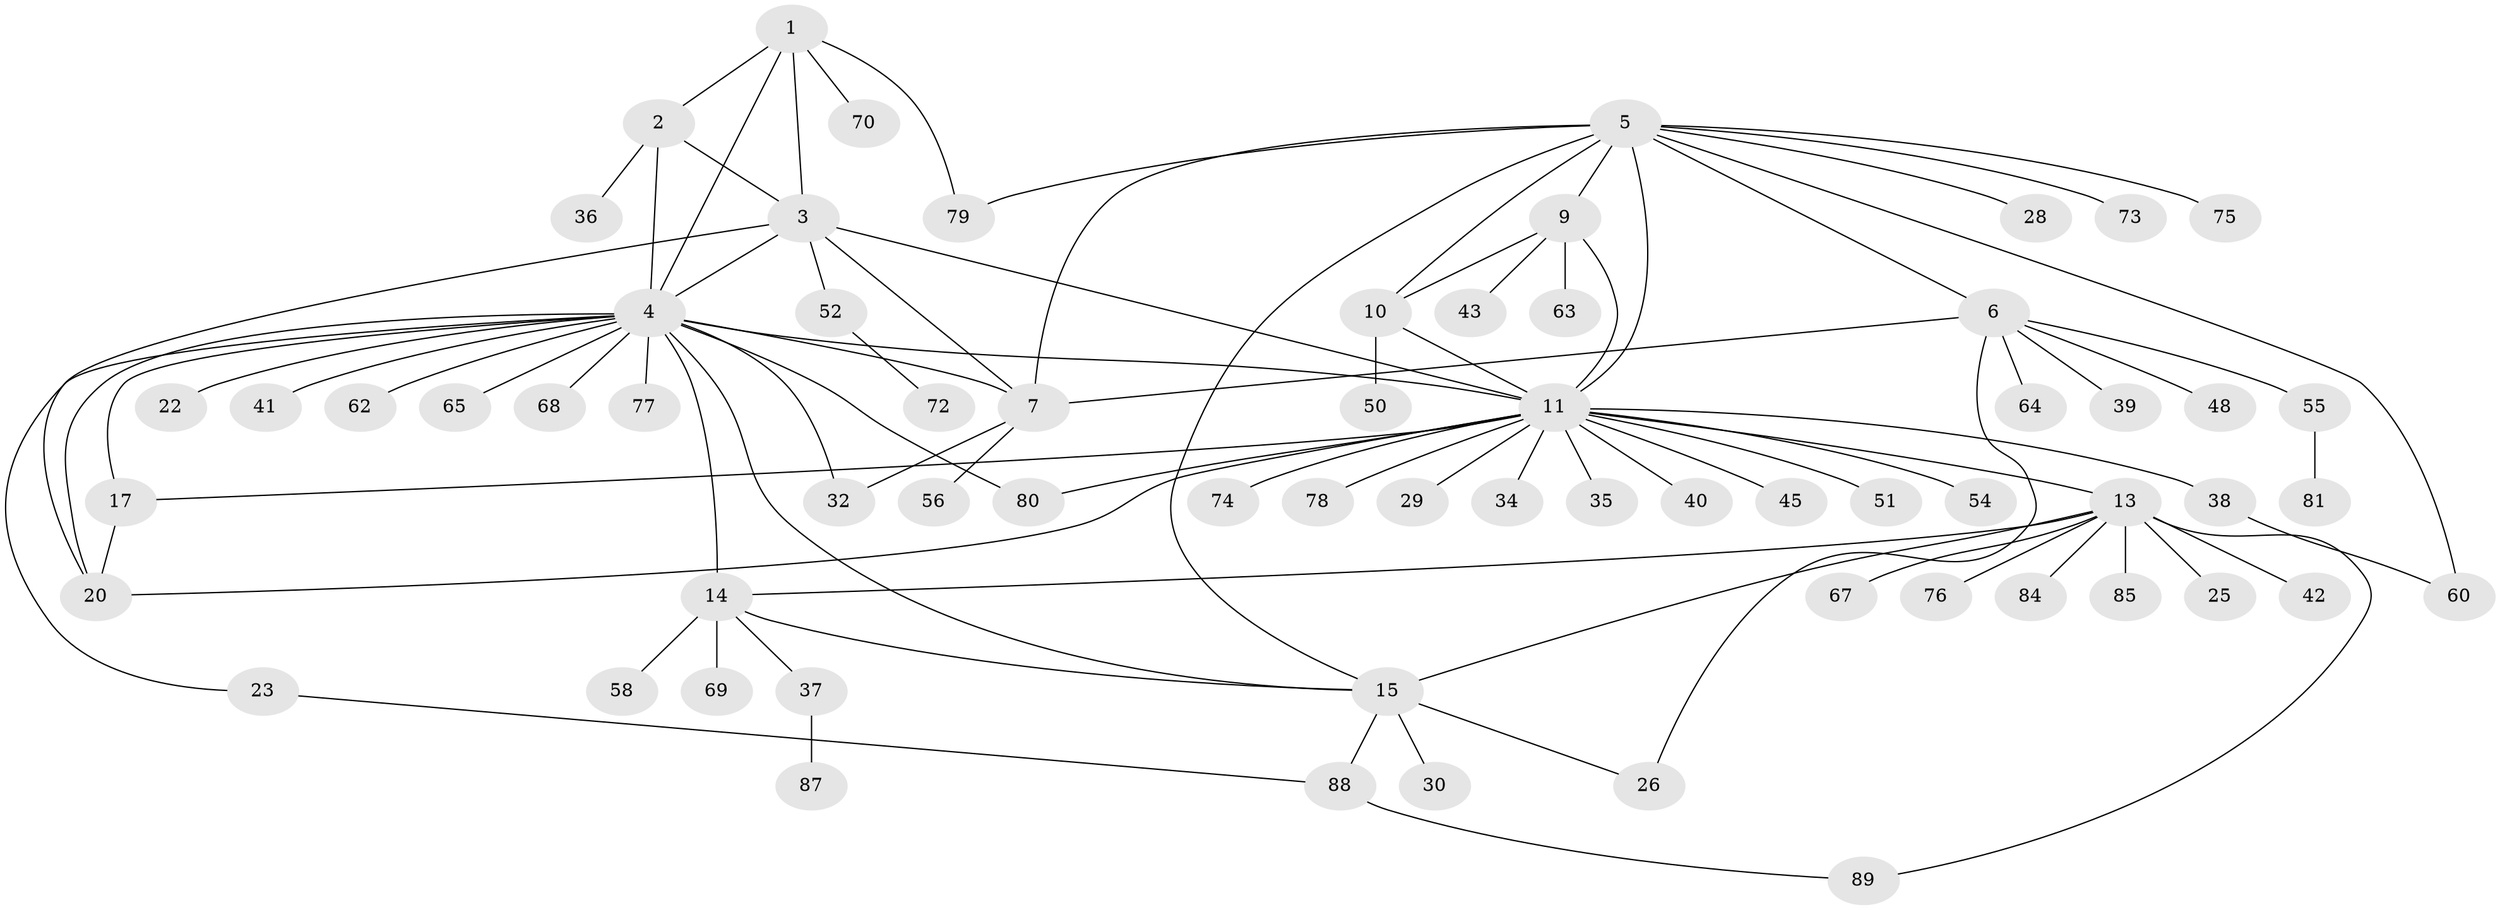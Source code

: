// Generated by graph-tools (version 1.1) at 2025/24/03/03/25 07:24:15]
// undirected, 66 vertices, 90 edges
graph export_dot {
graph [start="1"]
  node [color=gray90,style=filled];
  1 [super="+44"];
  2 [super="+57"];
  3 [super="+46"];
  4 [super="+19"];
  5 [super="+12"];
  6 [super="+24"];
  7 [super="+8"];
  9 [super="+27"];
  10 [super="+33"];
  11 [super="+18"];
  13 [super="+16"];
  14 [super="+47"];
  15 [super="+31"];
  17;
  20 [super="+21"];
  22 [super="+83"];
  23 [super="+59"];
  25;
  26 [super="+66"];
  28;
  29;
  30;
  32 [super="+49"];
  34;
  35;
  36;
  37;
  38;
  39;
  40;
  41;
  42;
  43;
  45;
  48;
  50 [super="+53"];
  51 [super="+71"];
  52 [super="+86"];
  54;
  55;
  56 [super="+61"];
  58;
  60;
  62;
  63;
  64;
  65;
  67;
  68 [super="+90"];
  69;
  70;
  72;
  73;
  74;
  75;
  76;
  77;
  78;
  79;
  80;
  81 [super="+82"];
  84;
  85;
  87;
  88;
  89;
  1 -- 2;
  1 -- 3;
  1 -- 4;
  1 -- 70;
  1 -- 79;
  2 -- 3;
  2 -- 4;
  2 -- 36;
  3 -- 4;
  3 -- 7;
  3 -- 11;
  3 -- 52;
  3 -- 20;
  4 -- 14;
  4 -- 32;
  4 -- 41;
  4 -- 65;
  4 -- 68;
  4 -- 80;
  4 -- 7;
  4 -- 11;
  4 -- 77;
  4 -- 15;
  4 -- 17;
  4 -- 20;
  4 -- 22;
  4 -- 23;
  4 -- 62;
  5 -- 6;
  5 -- 7 [weight=2];
  5 -- 15;
  5 -- 28;
  5 -- 60;
  5 -- 73;
  5 -- 75;
  5 -- 79;
  5 -- 9;
  5 -- 10;
  5 -- 11;
  6 -- 7 [weight=2];
  6 -- 64;
  6 -- 48;
  6 -- 39;
  6 -- 55;
  6 -- 26;
  7 -- 32;
  7 -- 56;
  9 -- 10;
  9 -- 11;
  9 -- 63;
  9 -- 43;
  10 -- 11;
  10 -- 50;
  11 -- 29;
  11 -- 38;
  11 -- 40;
  11 -- 45;
  11 -- 51;
  11 -- 54;
  11 -- 74;
  11 -- 78;
  11 -- 13 [weight=2];
  11 -- 34;
  11 -- 35;
  11 -- 80;
  11 -- 17;
  11 -- 20;
  13 -- 14 [weight=2];
  13 -- 15 [weight=2];
  13 -- 67;
  13 -- 84;
  13 -- 85;
  13 -- 89;
  13 -- 25;
  13 -- 42;
  13 -- 76;
  14 -- 15;
  14 -- 37;
  14 -- 69;
  14 -- 58;
  15 -- 30;
  15 -- 88;
  15 -- 26;
  17 -- 20;
  23 -- 88;
  37 -- 87;
  38 -- 60;
  52 -- 72;
  55 -- 81;
  88 -- 89;
}
